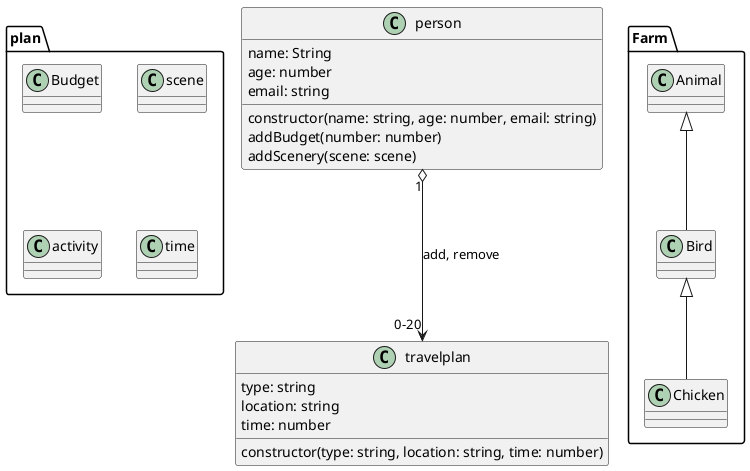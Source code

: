 @startuml travel class diagram 
class person {
  name: String 
  age: number
  email: string 
  constructor(name: string, age: number, email: string)
  addBudget(number: number)
  addScenery(scene: scene)
}

class travelplan {
  type: string 
  location: string
  time: number
  constructor(type: string, location: string, time: number)
}

person "1" o---> "0-20" travelplan : add, remove
Package plan {
class Budget {}
class scene {}
class activity {}
class time {}
}





Package Farm {
class Animal{} 
class Bird extends Animal{}
class Chicken extends Bird{}
}




@enduml
